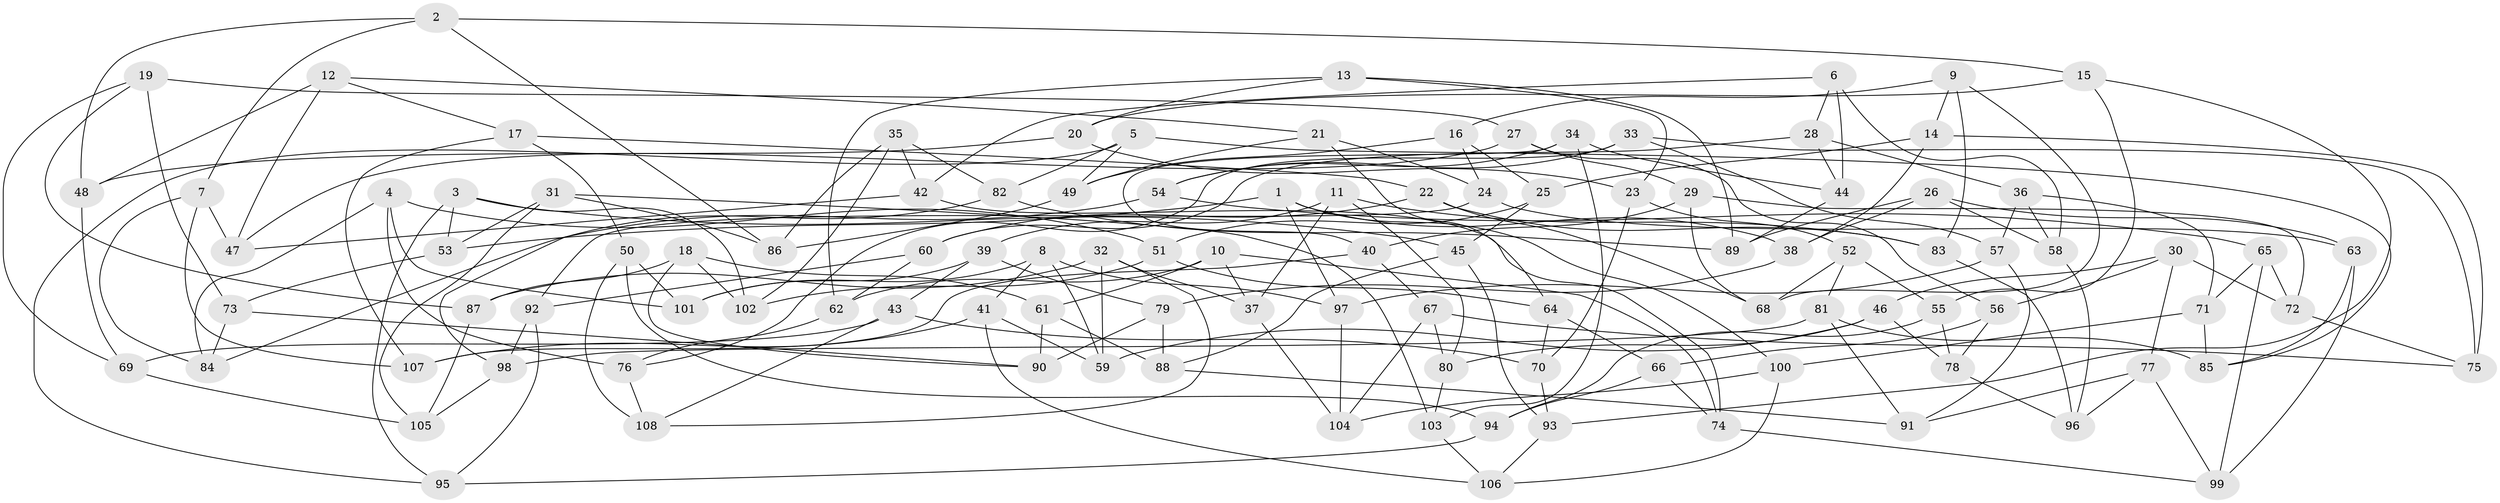 // Generated by graph-tools (version 1.1) at 2025/37/03/09/25 02:37:56]
// undirected, 108 vertices, 216 edges
graph export_dot {
graph [start="1"]
  node [color=gray90,style=filled];
  1;
  2;
  3;
  4;
  5;
  6;
  7;
  8;
  9;
  10;
  11;
  12;
  13;
  14;
  15;
  16;
  17;
  18;
  19;
  20;
  21;
  22;
  23;
  24;
  25;
  26;
  27;
  28;
  29;
  30;
  31;
  32;
  33;
  34;
  35;
  36;
  37;
  38;
  39;
  40;
  41;
  42;
  43;
  44;
  45;
  46;
  47;
  48;
  49;
  50;
  51;
  52;
  53;
  54;
  55;
  56;
  57;
  58;
  59;
  60;
  61;
  62;
  63;
  64;
  65;
  66;
  67;
  68;
  69;
  70;
  71;
  72;
  73;
  74;
  75;
  76;
  77;
  78;
  79;
  80;
  81;
  82;
  83;
  84;
  85;
  86;
  87;
  88;
  89;
  90;
  91;
  92;
  93;
  94;
  95;
  96;
  97;
  98;
  99;
  100;
  101;
  102;
  103;
  104;
  105;
  106;
  107;
  108;
  1 -- 97;
  1 -- 38;
  1 -- 53;
  1 -- 100;
  2 -- 48;
  2 -- 15;
  2 -- 7;
  2 -- 86;
  3 -- 102;
  3 -- 53;
  3 -- 95;
  3 -- 45;
  4 -- 84;
  4 -- 76;
  4 -- 51;
  4 -- 101;
  5 -- 95;
  5 -- 49;
  5 -- 82;
  5 -- 85;
  6 -- 42;
  6 -- 28;
  6 -- 58;
  6 -- 44;
  7 -- 47;
  7 -- 84;
  7 -- 107;
  8 -- 41;
  8 -- 101;
  8 -- 97;
  8 -- 59;
  9 -- 68;
  9 -- 83;
  9 -- 16;
  9 -- 14;
  10 -- 62;
  10 -- 61;
  10 -- 74;
  10 -- 37;
  11 -- 83;
  11 -- 39;
  11 -- 80;
  11 -- 37;
  12 -- 21;
  12 -- 47;
  12 -- 48;
  12 -- 17;
  13 -- 89;
  13 -- 20;
  13 -- 23;
  13 -- 62;
  14 -- 25;
  14 -- 75;
  14 -- 38;
  15 -- 20;
  15 -- 93;
  15 -- 55;
  16 -- 49;
  16 -- 25;
  16 -- 24;
  17 -- 22;
  17 -- 107;
  17 -- 50;
  18 -- 87;
  18 -- 102;
  18 -- 61;
  18 -- 90;
  19 -- 69;
  19 -- 87;
  19 -- 73;
  19 -- 27;
  20 -- 23;
  20 -- 48;
  21 -- 64;
  21 -- 49;
  21 -- 24;
  22 -- 68;
  22 -- 60;
  22 -- 83;
  23 -- 70;
  23 -- 52;
  24 -- 63;
  24 -- 92;
  25 -- 51;
  25 -- 45;
  26 -- 38;
  26 -- 58;
  26 -- 89;
  26 -- 63;
  27 -- 56;
  27 -- 47;
  27 -- 29;
  28 -- 60;
  28 -- 36;
  28 -- 44;
  29 -- 68;
  29 -- 40;
  29 -- 72;
  30 -- 72;
  30 -- 77;
  30 -- 56;
  30 -- 46;
  31 -- 86;
  31 -- 105;
  31 -- 103;
  31 -- 53;
  32 -- 59;
  32 -- 108;
  32 -- 87;
  32 -- 37;
  33 -- 54;
  33 -- 57;
  33 -- 75;
  33 -- 76;
  34 -- 40;
  34 -- 44;
  34 -- 54;
  34 -- 103;
  35 -- 82;
  35 -- 86;
  35 -- 42;
  35 -- 102;
  36 -- 71;
  36 -- 57;
  36 -- 58;
  37 -- 104;
  38 -- 79;
  39 -- 101;
  39 -- 79;
  39 -- 43;
  40 -- 67;
  40 -- 107;
  41 -- 107;
  41 -- 106;
  41 -- 59;
  42 -- 74;
  42 -- 47;
  43 -- 69;
  43 -- 70;
  43 -- 108;
  44 -- 89;
  45 -- 93;
  45 -- 88;
  46 -- 78;
  46 -- 80;
  46 -- 59;
  48 -- 69;
  49 -- 86;
  50 -- 94;
  50 -- 108;
  50 -- 101;
  51 -- 64;
  51 -- 102;
  52 -- 68;
  52 -- 55;
  52 -- 81;
  53 -- 73;
  54 -- 65;
  54 -- 84;
  55 -- 94;
  55 -- 78;
  56 -- 66;
  56 -- 78;
  57 -- 91;
  57 -- 97;
  58 -- 96;
  60 -- 62;
  60 -- 92;
  61 -- 88;
  61 -- 90;
  62 -- 76;
  63 -- 99;
  63 -- 85;
  64 -- 66;
  64 -- 70;
  65 -- 71;
  65 -- 99;
  65 -- 72;
  66 -- 74;
  66 -- 94;
  67 -- 104;
  67 -- 80;
  67 -- 75;
  69 -- 105;
  70 -- 93;
  71 -- 85;
  71 -- 100;
  72 -- 75;
  73 -- 84;
  73 -- 90;
  74 -- 99;
  76 -- 108;
  77 -- 99;
  77 -- 91;
  77 -- 96;
  78 -- 96;
  79 -- 88;
  79 -- 90;
  80 -- 103;
  81 -- 98;
  81 -- 85;
  81 -- 91;
  82 -- 89;
  82 -- 98;
  83 -- 96;
  87 -- 105;
  88 -- 91;
  92 -- 95;
  92 -- 98;
  93 -- 106;
  94 -- 95;
  97 -- 104;
  98 -- 105;
  100 -- 106;
  100 -- 104;
  103 -- 106;
}
